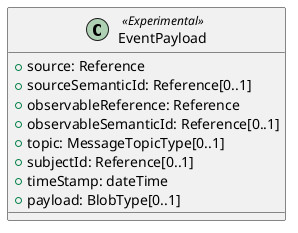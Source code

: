 @startuml
class EventPayload <<Experimental>> {
  +source: Reference
  +sourceSemanticId: Reference[0..1]
  +observableReference: Reference
  +observableSemanticId: Reference[0..1]
  +topic: MessageTopicType[0..1]
  +subjectId: Reference[0..1]
  +timeStamp: dateTime
  +payload: BlobType[0..1]
}
@enduml